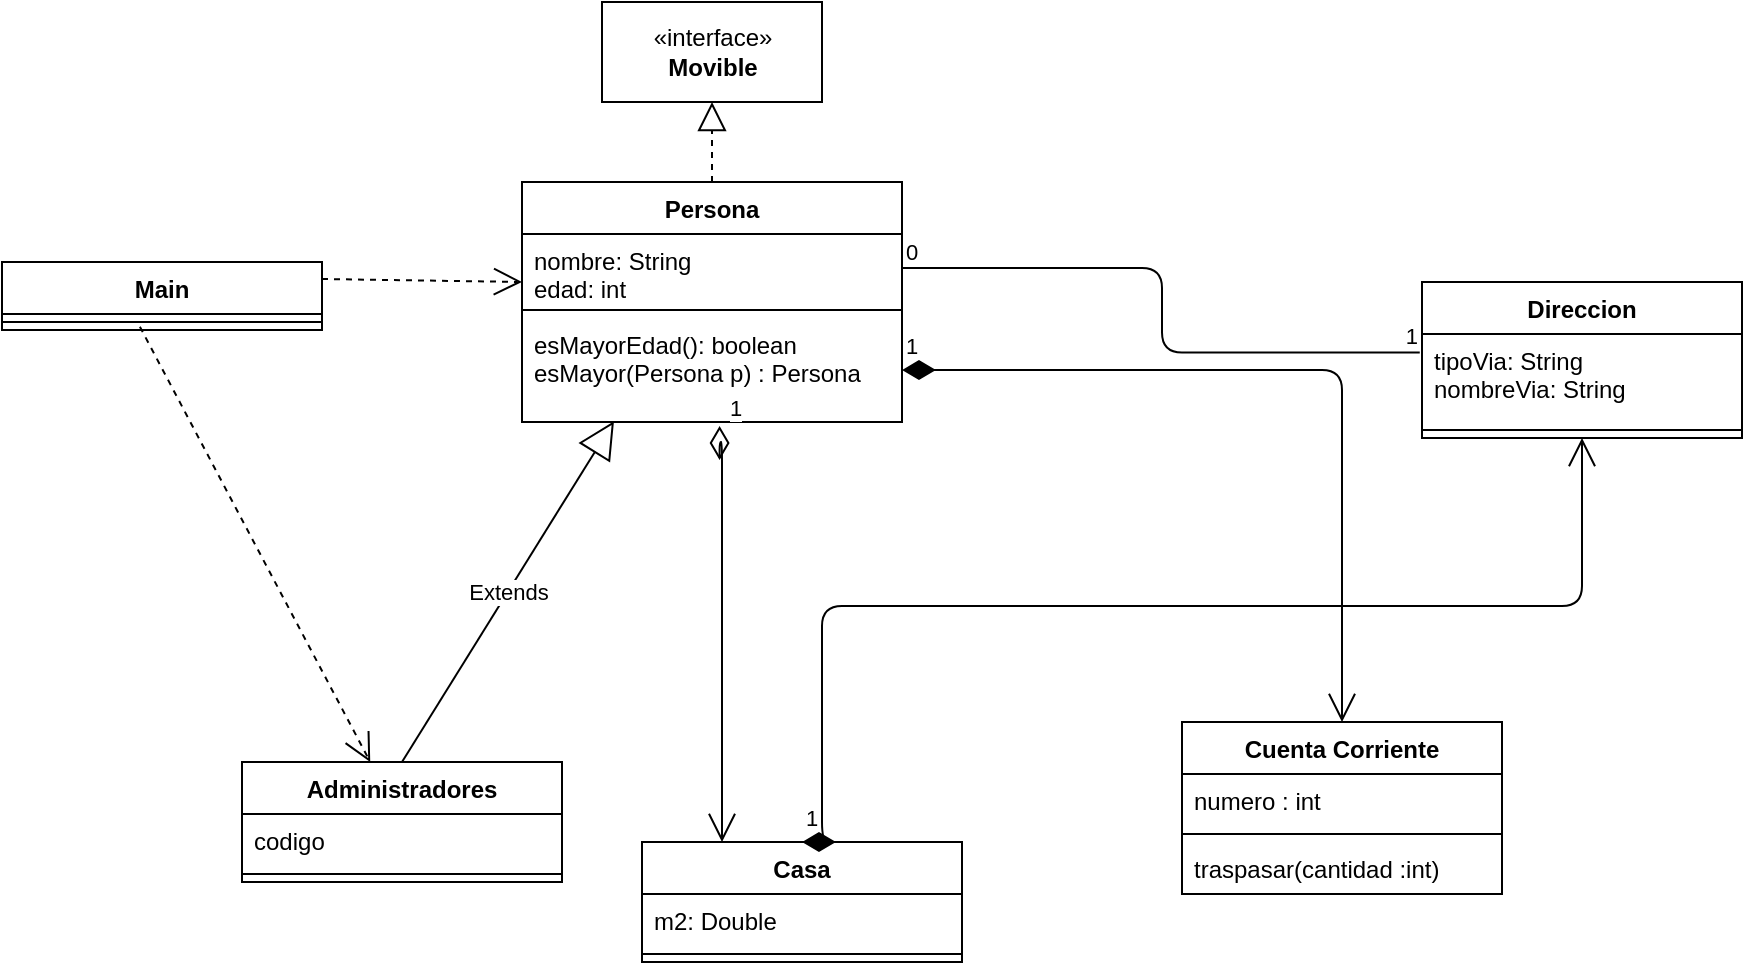 <mxfile version="20.8.22" type="device"><diagram id="C5RBs43oDa-KdzZeNtuy" name="Page-1"><mxGraphModel dx="1831" dy="581" grid="1" gridSize="10" guides="1" tooltips="1" connect="1" arrows="1" fold="1" page="1" pageScale="1" pageWidth="827" pageHeight="1169" math="0" shadow="0"><root><mxCell id="WIyWlLk6GJQsqaUBKTNV-0"/><mxCell id="WIyWlLk6GJQsqaUBKTNV-1" parent="WIyWlLk6GJQsqaUBKTNV-0"/><mxCell id="hVcvHfgXiZeswJpY499n-9" value="Persona" style="swimlane;fontStyle=1;align=center;verticalAlign=top;childLayout=stackLayout;horizontal=1;startSize=26;horizontalStack=0;resizeParent=1;resizeParentMax=0;resizeLast=0;collapsible=1;marginBottom=0;" parent="WIyWlLk6GJQsqaUBKTNV-1" vertex="1"><mxGeometry x="150" y="100" width="190" height="120" as="geometry"/></mxCell><mxCell id="hVcvHfgXiZeswJpY499n-10" value="nombre: String&#10;edad: int&#10;" style="text;strokeColor=none;fillColor=none;align=left;verticalAlign=top;spacingLeft=4;spacingRight=4;overflow=hidden;rotatable=0;points=[[0,0.5],[1,0.5]];portConstraint=eastwest;" parent="hVcvHfgXiZeswJpY499n-9" vertex="1"><mxGeometry y="26" width="190" height="34" as="geometry"/></mxCell><mxCell id="hVcvHfgXiZeswJpY499n-43" value="" style="endArrow=open;endSize=12;dashed=1;html=1;exitX=1;exitY=0.25;exitDx=0;exitDy=0;" parent="hVcvHfgXiZeswJpY499n-9" source="hVcvHfgXiZeswJpY499n-39" edge="1"><mxGeometry x="-0.0" width="160" relative="1" as="geometry"><mxPoint x="-80" y="50" as="sourcePoint"/><mxPoint y="50" as="targetPoint"/><mxPoint as="offset"/></mxGeometry></mxCell><mxCell id="hVcvHfgXiZeswJpY499n-11" value="" style="line;strokeWidth=1;fillColor=none;align=left;verticalAlign=middle;spacingTop=-1;spacingLeft=3;spacingRight=3;rotatable=0;labelPosition=right;points=[];portConstraint=eastwest;" parent="hVcvHfgXiZeswJpY499n-9" vertex="1"><mxGeometry y="60" width="190" height="8" as="geometry"/></mxCell><mxCell id="hVcvHfgXiZeswJpY499n-12" value="esMayorEdad(): boolean&#10;esMayor(Persona p) : Persona" style="text;strokeColor=none;fillColor=none;align=left;verticalAlign=top;spacingLeft=4;spacingRight=4;overflow=hidden;rotatable=0;points=[[0,0.5],[1,0.5]];portConstraint=eastwest;" parent="hVcvHfgXiZeswJpY499n-9" vertex="1"><mxGeometry y="68" width="190" height="52" as="geometry"/></mxCell><mxCell id="hVcvHfgXiZeswJpY499n-14" value="Direccion" style="swimlane;fontStyle=1;align=center;verticalAlign=top;childLayout=stackLayout;horizontal=1;startSize=26;horizontalStack=0;resizeParent=1;resizeParentMax=0;resizeLast=0;collapsible=1;marginBottom=0;" parent="WIyWlLk6GJQsqaUBKTNV-1" vertex="1"><mxGeometry x="600" y="150" width="160" height="78" as="geometry"/></mxCell><mxCell id="hVcvHfgXiZeswJpY499n-15" value="tipoVia: String&#10;nombreVia: String" style="text;strokeColor=none;fillColor=none;align=left;verticalAlign=top;spacingLeft=4;spacingRight=4;overflow=hidden;rotatable=0;points=[[0,0.5],[1,0.5]];portConstraint=eastwest;" parent="hVcvHfgXiZeswJpY499n-14" vertex="1"><mxGeometry y="26" width="160" height="44" as="geometry"/></mxCell><mxCell id="hVcvHfgXiZeswJpY499n-16" value="" style="line;strokeWidth=1;fillColor=none;align=left;verticalAlign=middle;spacingTop=-1;spacingLeft=3;spacingRight=3;rotatable=0;labelPosition=right;points=[];portConstraint=eastwest;" parent="hVcvHfgXiZeswJpY499n-14" vertex="1"><mxGeometry y="70" width="160" height="8" as="geometry"/></mxCell><mxCell id="hVcvHfgXiZeswJpY499n-18" value="" style="endArrow=none;html=1;edgeStyle=orthogonalEdgeStyle;entryX=-0.007;entryY=0.209;entryDx=0;entryDy=0;entryPerimeter=0;" parent="WIyWlLk6GJQsqaUBKTNV-1" source="hVcvHfgXiZeswJpY499n-10" target="hVcvHfgXiZeswJpY499n-15" edge="1"><mxGeometry relative="1" as="geometry"><mxPoint x="290" y="188.5" as="sourcePoint"/><mxPoint x="450" y="188.5" as="targetPoint"/></mxGeometry></mxCell><mxCell id="hVcvHfgXiZeswJpY499n-19" value="0" style="edgeLabel;resizable=0;html=1;align=left;verticalAlign=bottom;" parent="hVcvHfgXiZeswJpY499n-18" connectable="0" vertex="1"><mxGeometry x="-1" relative="1" as="geometry"/></mxCell><mxCell id="hVcvHfgXiZeswJpY499n-20" value="1" style="edgeLabel;resizable=0;html=1;align=right;verticalAlign=bottom;" parent="hVcvHfgXiZeswJpY499n-18" connectable="0" vertex="1"><mxGeometry x="1" relative="1" as="geometry"/></mxCell><mxCell id="hVcvHfgXiZeswJpY499n-21" value="Cuenta Corriente" style="swimlane;fontStyle=1;align=center;verticalAlign=top;childLayout=stackLayout;horizontal=1;startSize=26;horizontalStack=0;resizeParent=1;resizeParentMax=0;resizeLast=0;collapsible=1;marginBottom=0;" parent="WIyWlLk6GJQsqaUBKTNV-1" vertex="1"><mxGeometry x="480" y="370" width="160" height="86" as="geometry"/></mxCell><mxCell id="hVcvHfgXiZeswJpY499n-22" value="numero : int" style="text;strokeColor=none;fillColor=none;align=left;verticalAlign=top;spacingLeft=4;spacingRight=4;overflow=hidden;rotatable=0;points=[[0,0.5],[1,0.5]];portConstraint=eastwest;" parent="hVcvHfgXiZeswJpY499n-21" vertex="1"><mxGeometry y="26" width="160" height="26" as="geometry"/></mxCell><mxCell id="hVcvHfgXiZeswJpY499n-23" value="" style="line;strokeWidth=1;fillColor=none;align=left;verticalAlign=middle;spacingTop=-1;spacingLeft=3;spacingRight=3;rotatable=0;labelPosition=right;points=[];portConstraint=eastwest;" parent="hVcvHfgXiZeswJpY499n-21" vertex="1"><mxGeometry y="52" width="160" height="8" as="geometry"/></mxCell><mxCell id="hVcvHfgXiZeswJpY499n-24" value="traspasar(cantidad :int)" style="text;strokeColor=none;fillColor=none;align=left;verticalAlign=top;spacingLeft=4;spacingRight=4;overflow=hidden;rotatable=0;points=[[0,0.5],[1,0.5]];portConstraint=eastwest;" parent="hVcvHfgXiZeswJpY499n-21" vertex="1"><mxGeometry y="60" width="160" height="26" as="geometry"/></mxCell><mxCell id="hVcvHfgXiZeswJpY499n-25" value="1" style="endArrow=open;html=1;endSize=12;startArrow=diamondThin;startSize=14;startFill=1;edgeStyle=orthogonalEdgeStyle;align=left;verticalAlign=bottom;entryX=0.5;entryY=0;entryDx=0;entryDy=0;" parent="WIyWlLk6GJQsqaUBKTNV-1" source="hVcvHfgXiZeswJpY499n-12" target="hVcvHfgXiZeswJpY499n-21" edge="1"><mxGeometry x="-1" y="3" relative="1" as="geometry"><mxPoint x="340" y="310" as="sourcePoint"/><mxPoint x="500" y="310" as="targetPoint"/></mxGeometry></mxCell><mxCell id="hVcvHfgXiZeswJpY499n-26" value="Casa" style="swimlane;fontStyle=1;align=center;verticalAlign=top;childLayout=stackLayout;horizontal=1;startSize=26;horizontalStack=0;resizeParent=1;resizeParentMax=0;resizeLast=0;collapsible=1;marginBottom=0;" parent="WIyWlLk6GJQsqaUBKTNV-1" vertex="1"><mxGeometry x="210" y="430" width="160" height="60" as="geometry"/></mxCell><mxCell id="hVcvHfgXiZeswJpY499n-27" value="m2: Double" style="text;strokeColor=none;fillColor=none;align=left;verticalAlign=top;spacingLeft=4;spacingRight=4;overflow=hidden;rotatable=0;points=[[0,0.5],[1,0.5]];portConstraint=eastwest;" parent="hVcvHfgXiZeswJpY499n-26" vertex="1"><mxGeometry y="26" width="160" height="26" as="geometry"/></mxCell><mxCell id="hVcvHfgXiZeswJpY499n-28" value="" style="line;strokeWidth=1;fillColor=none;align=left;verticalAlign=middle;spacingTop=-1;spacingLeft=3;spacingRight=3;rotatable=0;labelPosition=right;points=[];portConstraint=eastwest;" parent="hVcvHfgXiZeswJpY499n-26" vertex="1"><mxGeometry y="52" width="160" height="8" as="geometry"/></mxCell><mxCell id="hVcvHfgXiZeswJpY499n-30" value="1" style="endArrow=open;html=1;endSize=12;startArrow=diamondThin;startSize=14;startFill=1;edgeStyle=orthogonalEdgeStyle;align=left;verticalAlign=bottom;exitX=0.5;exitY=0;exitDx=0;exitDy=0;entryX=0.5;entryY=1;entryDx=0;entryDy=0;" parent="WIyWlLk6GJQsqaUBKTNV-1" source="hVcvHfgXiZeswJpY499n-26" target="hVcvHfgXiZeswJpY499n-14" edge="1"><mxGeometry x="-1" y="3" relative="1" as="geometry"><mxPoint x="340" y="310" as="sourcePoint"/><mxPoint x="500" y="310" as="targetPoint"/><Array as="points"><mxPoint x="300" y="312"/><mxPoint x="680" y="312"/></Array></mxGeometry></mxCell><mxCell id="hVcvHfgXiZeswJpY499n-31" value="1" style="endArrow=open;html=1;endSize=12;startArrow=diamondThin;startSize=14;startFill=0;edgeStyle=orthogonalEdgeStyle;align=left;verticalAlign=bottom;entryX=0.25;entryY=0;entryDx=0;entryDy=0;exitX=0.52;exitY=1.038;exitDx=0;exitDy=0;exitPerimeter=0;" parent="WIyWlLk6GJQsqaUBKTNV-1" source="hVcvHfgXiZeswJpY499n-12" target="hVcvHfgXiZeswJpY499n-26" edge="1"><mxGeometry x="-1" y="3" relative="1" as="geometry"><mxPoint x="340" y="310" as="sourcePoint"/><mxPoint x="500" y="310" as="targetPoint"/><Array as="points"><mxPoint x="250" y="230"/></Array></mxGeometry></mxCell><mxCell id="hVcvHfgXiZeswJpY499n-32" value="Administradores" style="swimlane;fontStyle=1;align=center;verticalAlign=top;childLayout=stackLayout;horizontal=1;startSize=26;horizontalStack=0;resizeParent=1;resizeParentMax=0;resizeLast=0;collapsible=1;marginBottom=0;" parent="WIyWlLk6GJQsqaUBKTNV-1" vertex="1"><mxGeometry x="10" y="390" width="160" height="60" as="geometry"/></mxCell><mxCell id="hVcvHfgXiZeswJpY499n-33" value="codigo" style="text;strokeColor=none;fillColor=none;align=left;verticalAlign=top;spacingLeft=4;spacingRight=4;overflow=hidden;rotatable=0;points=[[0,0.5],[1,0.5]];portConstraint=eastwest;" parent="hVcvHfgXiZeswJpY499n-32" vertex="1"><mxGeometry y="26" width="160" height="26" as="geometry"/></mxCell><mxCell id="hVcvHfgXiZeswJpY499n-34" value="" style="line;strokeWidth=1;fillColor=none;align=left;verticalAlign=middle;spacingTop=-1;spacingLeft=3;spacingRight=3;rotatable=0;labelPosition=right;points=[];portConstraint=eastwest;" parent="hVcvHfgXiZeswJpY499n-32" vertex="1"><mxGeometry y="52" width="160" height="8" as="geometry"/></mxCell><mxCell id="hVcvHfgXiZeswJpY499n-36" value="Extends" style="endArrow=block;endSize=16;endFill=0;html=1;entryX=0.242;entryY=0.992;entryDx=0;entryDy=0;entryPerimeter=0;exitX=0.5;exitY=0;exitDx=0;exitDy=0;" parent="WIyWlLk6GJQsqaUBKTNV-1" source="hVcvHfgXiZeswJpY499n-32" target="hVcvHfgXiZeswJpY499n-12" edge="1"><mxGeometry width="160" relative="1" as="geometry"><mxPoint x="340" y="310" as="sourcePoint"/><mxPoint x="500" y="310" as="targetPoint"/><Array as="points"/></mxGeometry></mxCell><mxCell id="hVcvHfgXiZeswJpY499n-37" value="«interface»&lt;br&gt;&lt;b&gt;Movible&lt;/b&gt;" style="html=1;" parent="WIyWlLk6GJQsqaUBKTNV-1" vertex="1"><mxGeometry x="190" y="10" width="110" height="50" as="geometry"/></mxCell><mxCell id="hVcvHfgXiZeswJpY499n-38" value="" style="endArrow=block;dashed=1;endFill=0;endSize=12;html=1;entryX=0.5;entryY=1;entryDx=0;entryDy=0;" parent="WIyWlLk6GJQsqaUBKTNV-1" source="hVcvHfgXiZeswJpY499n-9" target="hVcvHfgXiZeswJpY499n-37" edge="1"><mxGeometry width="160" relative="1" as="geometry"><mxPoint x="340" y="310" as="sourcePoint"/><mxPoint x="500" y="310" as="targetPoint"/></mxGeometry></mxCell><mxCell id="hVcvHfgXiZeswJpY499n-39" value="Main" style="swimlane;fontStyle=1;align=center;verticalAlign=top;childLayout=stackLayout;horizontal=1;startSize=26;horizontalStack=0;resizeParent=1;resizeParentMax=0;resizeLast=0;collapsible=1;marginBottom=0;" parent="WIyWlLk6GJQsqaUBKTNV-1" vertex="1"><mxGeometry x="-110" y="140" width="160" height="34" as="geometry"/></mxCell><mxCell id="hVcvHfgXiZeswJpY499n-41" value="" style="line;strokeWidth=1;fillColor=none;align=left;verticalAlign=middle;spacingTop=-1;spacingLeft=3;spacingRight=3;rotatable=0;labelPosition=right;points=[];portConstraint=eastwest;" parent="hVcvHfgXiZeswJpY499n-39" vertex="1"><mxGeometry y="26" width="160" height="8" as="geometry"/></mxCell><mxCell id="hVcvHfgXiZeswJpY499n-44" value="" style="endArrow=open;endSize=12;dashed=1;html=1;exitX=0.431;exitY=0.8;exitDx=0;exitDy=0;exitPerimeter=0;" parent="WIyWlLk6GJQsqaUBKTNV-1" source="hVcvHfgXiZeswJpY499n-41" target="hVcvHfgXiZeswJpY499n-32" edge="1"><mxGeometry width="160" relative="1" as="geometry"><mxPoint x="-40" y="220" as="sourcePoint"/><mxPoint x="80" y="221.5" as="targetPoint"/></mxGeometry></mxCell></root></mxGraphModel></diagram></mxfile>